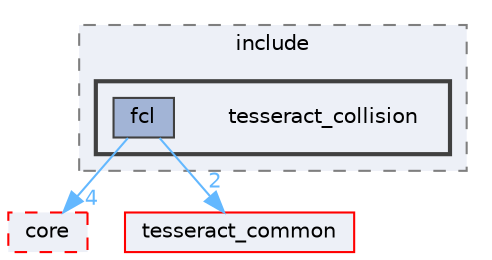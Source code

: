 digraph "tesseract_collision/fcl/include/tesseract_collision"
{
 // LATEX_PDF_SIZE
  bgcolor="transparent";
  edge [fontname=Helvetica,fontsize=10,labelfontname=Helvetica,labelfontsize=10];
  node [fontname=Helvetica,fontsize=10,shape=box,height=0.2,width=0.4];
  compound=true
  subgraph clusterdir_6dbd9690ad10c28e88f001a2b8d99d11 {
    graph [ bgcolor="#edf0f7", pencolor="grey50", label="include", fontname=Helvetica,fontsize=10 style="filled,dashed", URL="dir_6dbd9690ad10c28e88f001a2b8d99d11.html",tooltip=""]
  subgraph clusterdir_9266984c7323b0db6a56446c8e9d129e {
    graph [ bgcolor="#edf0f7", pencolor="grey25", label="", fontname=Helvetica,fontsize=10 style="filled,bold", URL="dir_9266984c7323b0db6a56446c8e9d129e.html",tooltip=""]
    dir_9266984c7323b0db6a56446c8e9d129e [shape=plaintext, label="tesseract_collision"];
  dir_6330b5956bee5f6197795c4046ba9ae0 [label="fcl", fillcolor="#a2b4d6", color="grey25", style="filled", URL="dir_6330b5956bee5f6197795c4046ba9ae0.html",tooltip=""];
  }
  }
  dir_3cc4793d26fe710183f6534c88691bb7 [label="core", fillcolor="#edf0f7", color="red", style="filled,dashed", URL="dir_3cc4793d26fe710183f6534c88691bb7.html",tooltip=""];
  dir_8430b83f3af685b4c96d298a32e9aa37 [label="tesseract_common", fillcolor="#edf0f7", color="red", style="filled", URL="dir_8430b83f3af685b4c96d298a32e9aa37.html",tooltip=""];
  dir_6330b5956bee5f6197795c4046ba9ae0->dir_3cc4793d26fe710183f6534c88691bb7 [headlabel="4", labeldistance=1.5 headhref="dir_000018_000007.html" color="steelblue1" fontcolor="steelblue1"];
  dir_6330b5956bee5f6197795c4046ba9ae0->dir_8430b83f3af685b4c96d298a32e9aa37 [headlabel="2", labeldistance=1.5 headhref="dir_000018_000075.html" color="steelblue1" fontcolor="steelblue1"];
}
